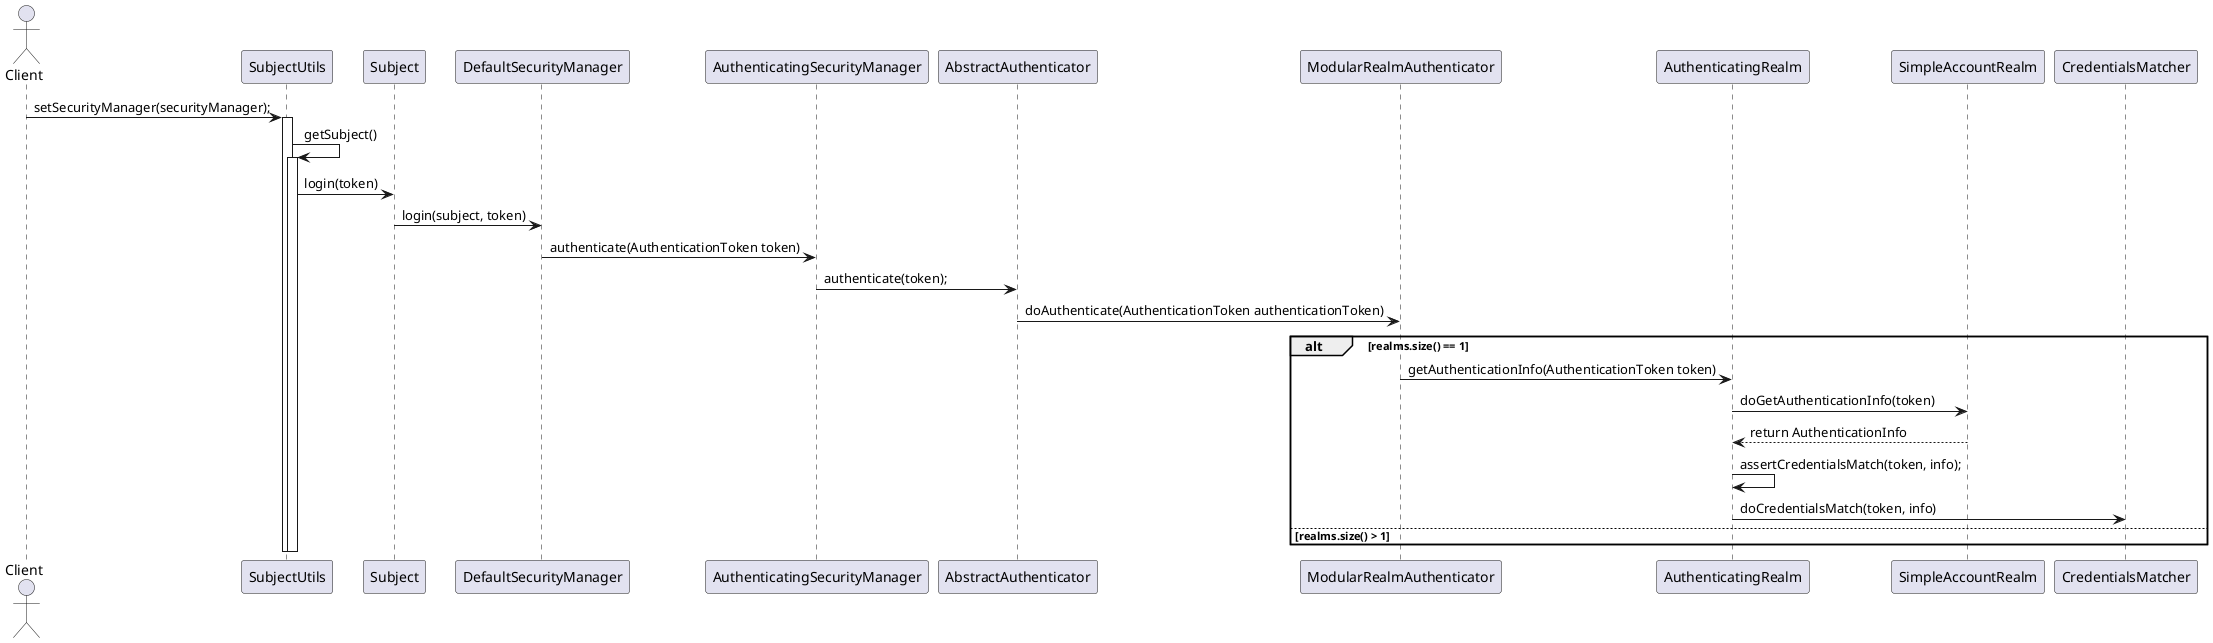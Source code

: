 @startuml
actor Client

Client -> SubjectUtils: setSecurityManager(securityManager);
activate SubjectUtils
    SubjectUtils -> SubjectUtils: getSubject()
    activate SubjectUtils
        SubjectUtils -> Subject: login(token)
        Subject -> DefaultSecurityManager: login(subject, token)
        DefaultSecurityManager -> AuthenticatingSecurityManager: authenticate(AuthenticationToken token)
        AuthenticatingSecurityManager -> AbstractAuthenticator: authenticate(token);
        AbstractAuthenticator -> ModularRealmAuthenticator: doAuthenticate(AuthenticationToken authenticationToken)
        alt realms.size() == 1
            ModularRealmAuthenticator -> AuthenticatingRealm: getAuthenticationInfo(AuthenticationToken token)
            AuthenticatingRealm -> SimpleAccountRealm: doGetAuthenticationInfo(token)
            SimpleAccountRealm --> AuthenticatingRealm: return AuthenticationInfo
            AuthenticatingRealm -> AuthenticatingRealm: assertCredentialsMatch(token, info);
            AuthenticatingRealm -> CredentialsMatcher: doCredentialsMatch(token, info)
        else realms.size() > 1

        end
    deactivate SubjectUtils
deactivate SubjectUtils

@enduml